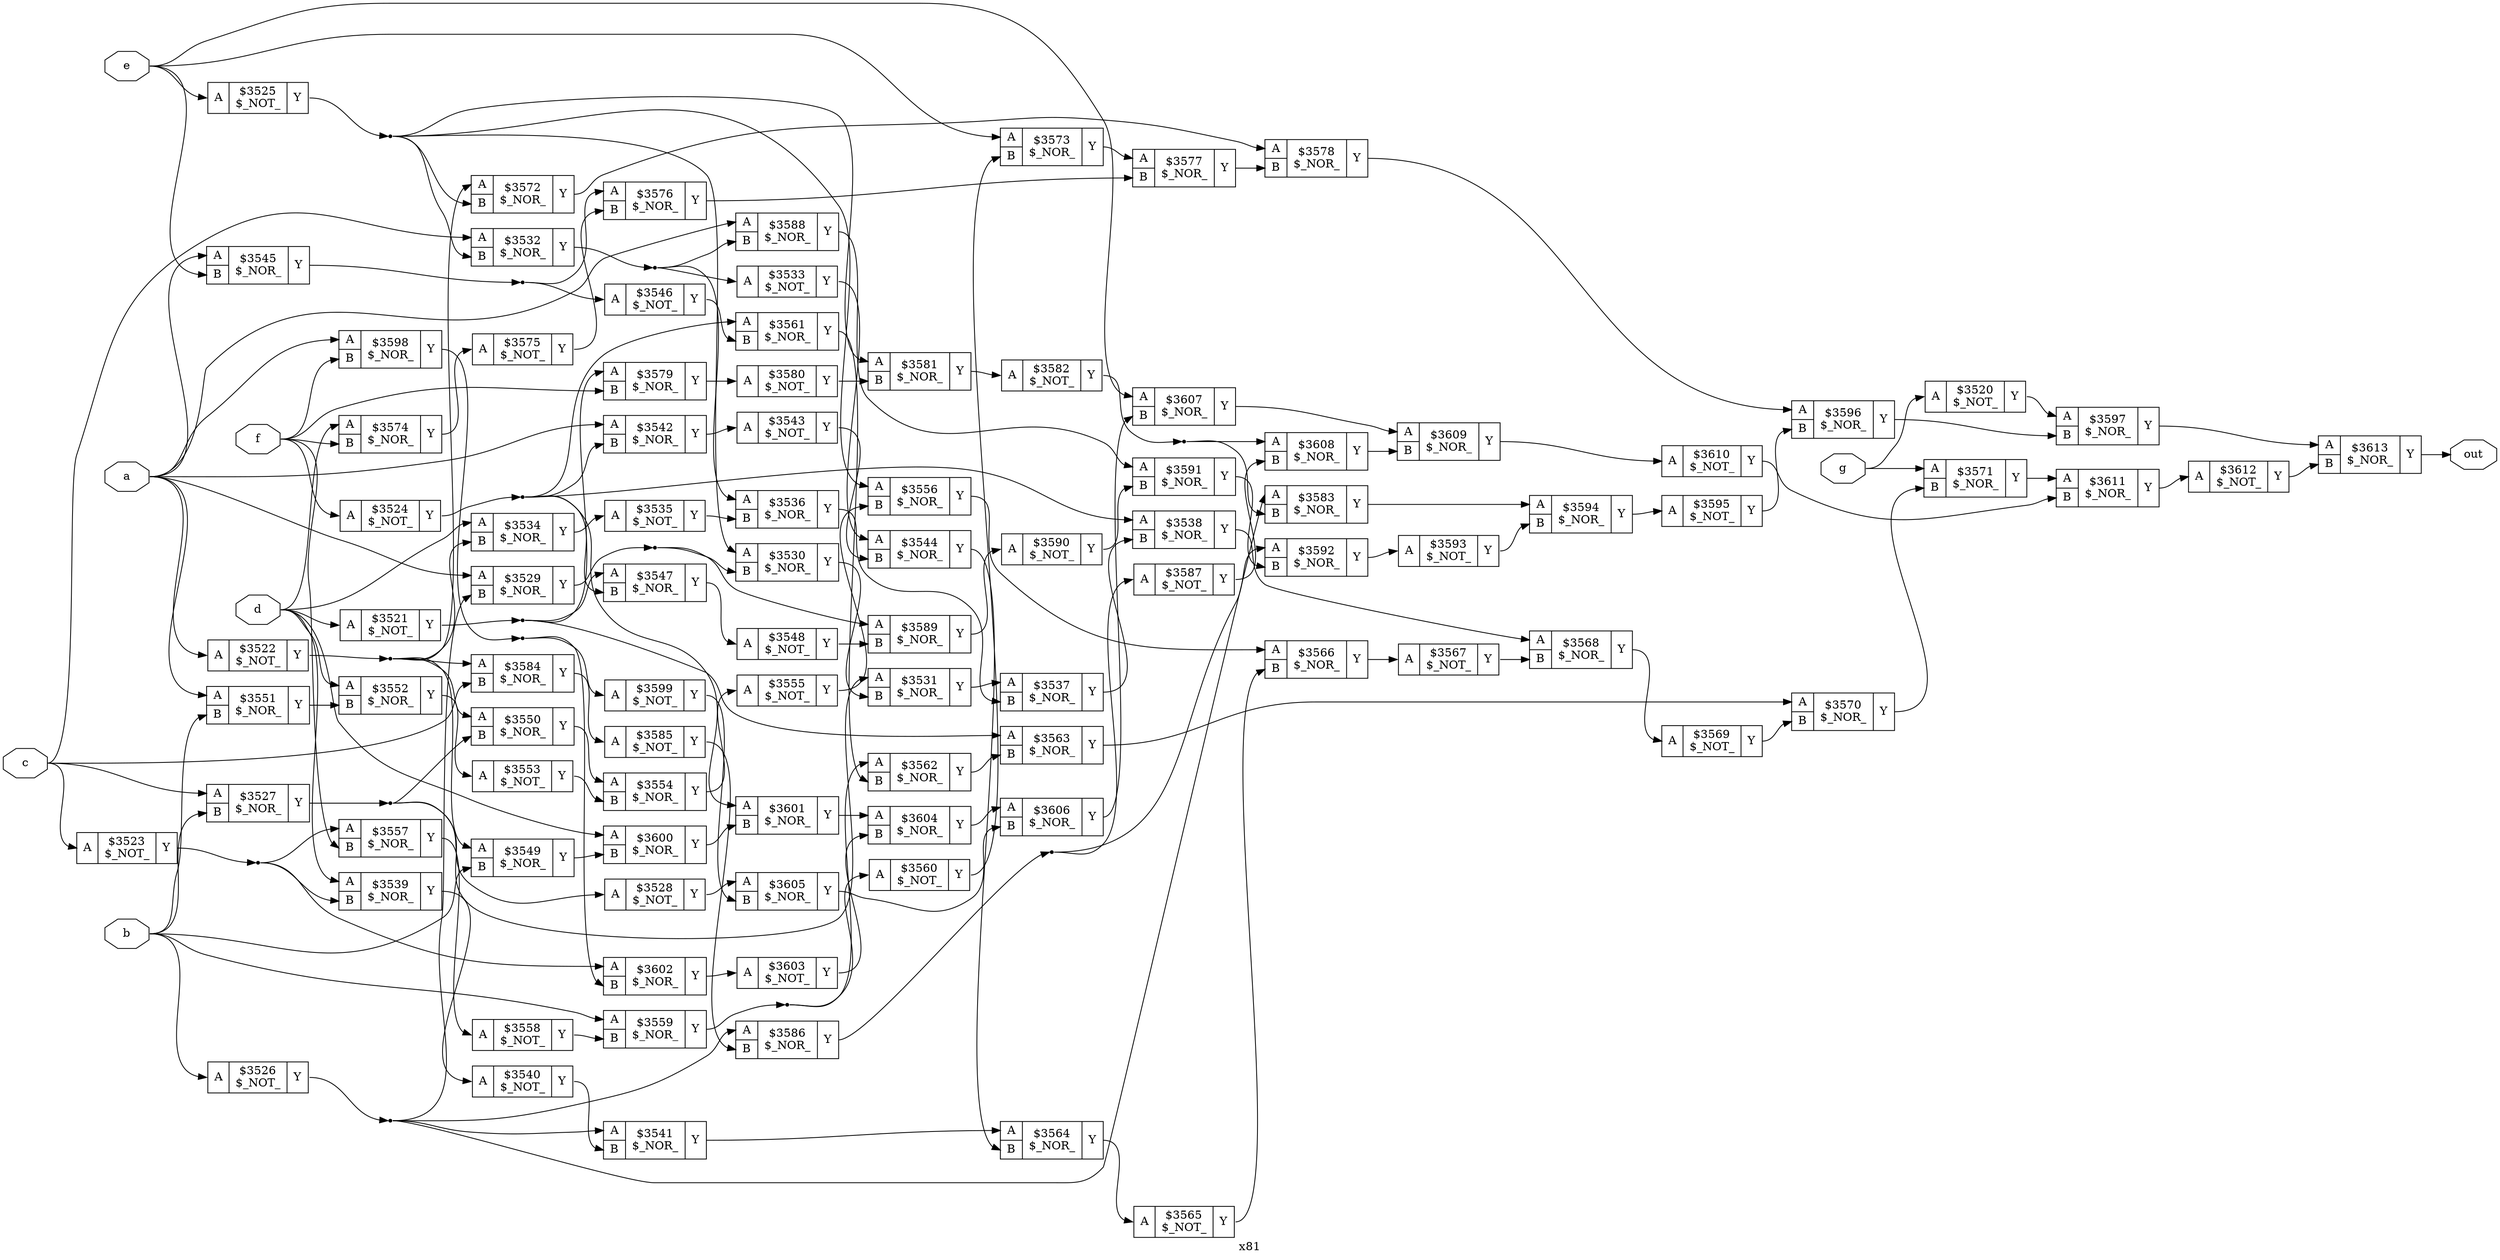 digraph "x81" {
label="x81";
rankdir="LR";
remincross=true;
n94 [ shape=octagon, label="a", color="black", fontcolor="black" ];
n95 [ shape=octagon, label="b", color="black", fontcolor="black" ];
n96 [ shape=octagon, label="c", color="black", fontcolor="black" ];
n97 [ shape=octagon, label="d", color="black", fontcolor="black" ];
n98 [ shape=octagon, label="e", color="black", fontcolor="black" ];
n99 [ shape=octagon, label="f", color="black", fontcolor="black" ];
n100 [ shape=octagon, label="g", color="black", fontcolor="black" ];
n101 [ shape=octagon, label="out", color="black", fontcolor="black" ];
c104 [ shape=record, label="{{<p102> A}|$3520\n$_NOT_|{<p103> Y}}" ];
c105 [ shape=record, label="{{<p102> A}|$3521\n$_NOT_|{<p103> Y}}" ];
c106 [ shape=record, label="{{<p102> A}|$3522\n$_NOT_|{<p103> Y}}" ];
c107 [ shape=record, label="{{<p102> A}|$3523\n$_NOT_|{<p103> Y}}" ];
c108 [ shape=record, label="{{<p102> A}|$3524\n$_NOT_|{<p103> Y}}" ];
c109 [ shape=record, label="{{<p102> A}|$3525\n$_NOT_|{<p103> Y}}" ];
c110 [ shape=record, label="{{<p102> A}|$3526\n$_NOT_|{<p103> Y}}" ];
c112 [ shape=record, label="{{<p102> A|<p111> B}|$3527\n$_NOR_|{<p103> Y}}" ];
c113 [ shape=record, label="{{<p102> A}|$3528\n$_NOT_|{<p103> Y}}" ];
c114 [ shape=record, label="{{<p102> A|<p111> B}|$3529\n$_NOR_|{<p103> Y}}" ];
c115 [ shape=record, label="{{<p102> A|<p111> B}|$3530\n$_NOR_|{<p103> Y}}" ];
c116 [ shape=record, label="{{<p102> A|<p111> B}|$3531\n$_NOR_|{<p103> Y}}" ];
c117 [ shape=record, label="{{<p102> A|<p111> B}|$3532\n$_NOR_|{<p103> Y}}" ];
c118 [ shape=record, label="{{<p102> A}|$3533\n$_NOT_|{<p103> Y}}" ];
c119 [ shape=record, label="{{<p102> A|<p111> B}|$3534\n$_NOR_|{<p103> Y}}" ];
c120 [ shape=record, label="{{<p102> A}|$3535\n$_NOT_|{<p103> Y}}" ];
c121 [ shape=record, label="{{<p102> A|<p111> B}|$3536\n$_NOR_|{<p103> Y}}" ];
c122 [ shape=record, label="{{<p102> A|<p111> B}|$3537\n$_NOR_|{<p103> Y}}" ];
c123 [ shape=record, label="{{<p102> A|<p111> B}|$3538\n$_NOR_|{<p103> Y}}" ];
c124 [ shape=record, label="{{<p102> A|<p111> B}|$3539\n$_NOR_|{<p103> Y}}" ];
c125 [ shape=record, label="{{<p102> A}|$3540\n$_NOT_|{<p103> Y}}" ];
c126 [ shape=record, label="{{<p102> A|<p111> B}|$3541\n$_NOR_|{<p103> Y}}" ];
c127 [ shape=record, label="{{<p102> A|<p111> B}|$3542\n$_NOR_|{<p103> Y}}" ];
c128 [ shape=record, label="{{<p102> A}|$3543\n$_NOT_|{<p103> Y}}" ];
c129 [ shape=record, label="{{<p102> A|<p111> B}|$3544\n$_NOR_|{<p103> Y}}" ];
c130 [ shape=record, label="{{<p102> A|<p111> B}|$3545\n$_NOR_|{<p103> Y}}" ];
c131 [ shape=record, label="{{<p102> A}|$3546\n$_NOT_|{<p103> Y}}" ];
c132 [ shape=record, label="{{<p102> A|<p111> B}|$3547\n$_NOR_|{<p103> Y}}" ];
c133 [ shape=record, label="{{<p102> A}|$3548\n$_NOT_|{<p103> Y}}" ];
c134 [ shape=record, label="{{<p102> A|<p111> B}|$3549\n$_NOR_|{<p103> Y}}" ];
c135 [ shape=record, label="{{<p102> A|<p111> B}|$3550\n$_NOR_|{<p103> Y}}" ];
c136 [ shape=record, label="{{<p102> A|<p111> B}|$3551\n$_NOR_|{<p103> Y}}" ];
c137 [ shape=record, label="{{<p102> A|<p111> B}|$3552\n$_NOR_|{<p103> Y}}" ];
c138 [ shape=record, label="{{<p102> A}|$3553\n$_NOT_|{<p103> Y}}" ];
c139 [ shape=record, label="{{<p102> A|<p111> B}|$3554\n$_NOR_|{<p103> Y}}" ];
c140 [ shape=record, label="{{<p102> A}|$3555\n$_NOT_|{<p103> Y}}" ];
c141 [ shape=record, label="{{<p102> A|<p111> B}|$3556\n$_NOR_|{<p103> Y}}" ];
c142 [ shape=record, label="{{<p102> A|<p111> B}|$3557\n$_NOR_|{<p103> Y}}" ];
c143 [ shape=record, label="{{<p102> A}|$3558\n$_NOT_|{<p103> Y}}" ];
c144 [ shape=record, label="{{<p102> A|<p111> B}|$3559\n$_NOR_|{<p103> Y}}" ];
c145 [ shape=record, label="{{<p102> A}|$3560\n$_NOT_|{<p103> Y}}" ];
c146 [ shape=record, label="{{<p102> A|<p111> B}|$3561\n$_NOR_|{<p103> Y}}" ];
c147 [ shape=record, label="{{<p102> A|<p111> B}|$3562\n$_NOR_|{<p103> Y}}" ];
c148 [ shape=record, label="{{<p102> A|<p111> B}|$3563\n$_NOR_|{<p103> Y}}" ];
c149 [ shape=record, label="{{<p102> A|<p111> B}|$3564\n$_NOR_|{<p103> Y}}" ];
c150 [ shape=record, label="{{<p102> A}|$3565\n$_NOT_|{<p103> Y}}" ];
c151 [ shape=record, label="{{<p102> A|<p111> B}|$3566\n$_NOR_|{<p103> Y}}" ];
c152 [ shape=record, label="{{<p102> A}|$3567\n$_NOT_|{<p103> Y}}" ];
c153 [ shape=record, label="{{<p102> A|<p111> B}|$3568\n$_NOR_|{<p103> Y}}" ];
c154 [ shape=record, label="{{<p102> A}|$3569\n$_NOT_|{<p103> Y}}" ];
c155 [ shape=record, label="{{<p102> A|<p111> B}|$3570\n$_NOR_|{<p103> Y}}" ];
c156 [ shape=record, label="{{<p102> A|<p111> B}|$3571\n$_NOR_|{<p103> Y}}" ];
c157 [ shape=record, label="{{<p102> A|<p111> B}|$3572\n$_NOR_|{<p103> Y}}" ];
c158 [ shape=record, label="{{<p102> A|<p111> B}|$3573\n$_NOR_|{<p103> Y}}" ];
c159 [ shape=record, label="{{<p102> A|<p111> B}|$3574\n$_NOR_|{<p103> Y}}" ];
c160 [ shape=record, label="{{<p102> A}|$3575\n$_NOT_|{<p103> Y}}" ];
c161 [ shape=record, label="{{<p102> A|<p111> B}|$3576\n$_NOR_|{<p103> Y}}" ];
c162 [ shape=record, label="{{<p102> A|<p111> B}|$3577\n$_NOR_|{<p103> Y}}" ];
c163 [ shape=record, label="{{<p102> A|<p111> B}|$3578\n$_NOR_|{<p103> Y}}" ];
c164 [ shape=record, label="{{<p102> A|<p111> B}|$3579\n$_NOR_|{<p103> Y}}" ];
c165 [ shape=record, label="{{<p102> A}|$3580\n$_NOT_|{<p103> Y}}" ];
c166 [ shape=record, label="{{<p102> A|<p111> B}|$3581\n$_NOR_|{<p103> Y}}" ];
c167 [ shape=record, label="{{<p102> A}|$3582\n$_NOT_|{<p103> Y}}" ];
c168 [ shape=record, label="{{<p102> A|<p111> B}|$3583\n$_NOR_|{<p103> Y}}" ];
c169 [ shape=record, label="{{<p102> A|<p111> B}|$3584\n$_NOR_|{<p103> Y}}" ];
c170 [ shape=record, label="{{<p102> A}|$3585\n$_NOT_|{<p103> Y}}" ];
c171 [ shape=record, label="{{<p102> A|<p111> B}|$3586\n$_NOR_|{<p103> Y}}" ];
c172 [ shape=record, label="{{<p102> A}|$3587\n$_NOT_|{<p103> Y}}" ];
c173 [ shape=record, label="{{<p102> A|<p111> B}|$3588\n$_NOR_|{<p103> Y}}" ];
c174 [ shape=record, label="{{<p102> A|<p111> B}|$3589\n$_NOR_|{<p103> Y}}" ];
c175 [ shape=record, label="{{<p102> A}|$3590\n$_NOT_|{<p103> Y}}" ];
c176 [ shape=record, label="{{<p102> A|<p111> B}|$3591\n$_NOR_|{<p103> Y}}" ];
c177 [ shape=record, label="{{<p102> A|<p111> B}|$3592\n$_NOR_|{<p103> Y}}" ];
c178 [ shape=record, label="{{<p102> A}|$3593\n$_NOT_|{<p103> Y}}" ];
c179 [ shape=record, label="{{<p102> A|<p111> B}|$3594\n$_NOR_|{<p103> Y}}" ];
c180 [ shape=record, label="{{<p102> A}|$3595\n$_NOT_|{<p103> Y}}" ];
c181 [ shape=record, label="{{<p102> A|<p111> B}|$3596\n$_NOR_|{<p103> Y}}" ];
c182 [ shape=record, label="{{<p102> A|<p111> B}|$3597\n$_NOR_|{<p103> Y}}" ];
c183 [ shape=record, label="{{<p102> A|<p111> B}|$3598\n$_NOR_|{<p103> Y}}" ];
c184 [ shape=record, label="{{<p102> A}|$3599\n$_NOT_|{<p103> Y}}" ];
c185 [ shape=record, label="{{<p102> A|<p111> B}|$3600\n$_NOR_|{<p103> Y}}" ];
c186 [ shape=record, label="{{<p102> A|<p111> B}|$3601\n$_NOR_|{<p103> Y}}" ];
c187 [ shape=record, label="{{<p102> A|<p111> B}|$3602\n$_NOR_|{<p103> Y}}" ];
c188 [ shape=record, label="{{<p102> A}|$3603\n$_NOT_|{<p103> Y}}" ];
c189 [ shape=record, label="{{<p102> A|<p111> B}|$3604\n$_NOR_|{<p103> Y}}" ];
c190 [ shape=record, label="{{<p102> A|<p111> B}|$3605\n$_NOR_|{<p103> Y}}" ];
c191 [ shape=record, label="{{<p102> A|<p111> B}|$3606\n$_NOR_|{<p103> Y}}" ];
c192 [ shape=record, label="{{<p102> A|<p111> B}|$3607\n$_NOR_|{<p103> Y}}" ];
c193 [ shape=record, label="{{<p102> A|<p111> B}|$3608\n$_NOR_|{<p103> Y}}" ];
c194 [ shape=record, label="{{<p102> A|<p111> B}|$3609\n$_NOR_|{<p103> Y}}" ];
c195 [ shape=record, label="{{<p102> A}|$3610\n$_NOT_|{<p103> Y}}" ];
c196 [ shape=record, label="{{<p102> A|<p111> B}|$3611\n$_NOR_|{<p103> Y}}" ];
c197 [ shape=record, label="{{<p102> A}|$3612\n$_NOT_|{<p103> Y}}" ];
c198 [ shape=record, label="{{<p102> A|<p111> B}|$3613\n$_NOR_|{<p103> Y}}" ];
c196:p103:e -> c197:p102:w [color="black", label=""];
c113:p103:e -> c190:p102:w [color="black", label=""];
n100:e -> c104:p102:w [color="black", label=""];
n100:e -> c156:p102:w [color="black", label=""];
c198:p103:e -> n101:w [color="black", label=""];
n11 [ shape=point ];
c114:p103:e -> n11:w [color="black", label=""];
n11:e -> c115:p111:w [color="black", label=""];
n11:e -> c174:p102:w [color="black", label=""];
c115:p103:e -> c116:p111:w [color="black", label=""];
c116:p103:e -> c122:p102:w [color="black", label=""];
n14 [ shape=point ];
c117:p103:e -> n14:w [color="black", label=""];
n14:e -> c118:p102:w [color="black", label=""];
n14:e -> c121:p102:w [color="black", label=""];
n14:e -> c173:p111:w [color="black", label=""];
c118:p103:e -> c129:p102:w [color="black", label=""];
c119:p103:e -> c120:p102:w [color="black", label=""];
c120:p103:e -> c121:p111:w [color="black", label=""];
c121:p103:e -> c122:p111:w [color="black", label=""];
c122:p103:e -> c123:p111:w [color="black", label=""];
c197:p103:e -> c198:p111:w [color="black", label=""];
c123:p103:e -> c153:p102:w [color="black", label=""];
c124:p103:e -> c125:p102:w [color="black", label=""];
c125:p103:e -> c126:p111:w [color="black", label=""];
c126:p103:e -> c149:p102:w [color="black", label=""];
c127:p103:e -> c128:p102:w [color="black", label=""];
c128:p103:e -> c129:p111:w [color="black", label=""];
c129:p103:e -> c149:p111:w [color="black", label=""];
n27 [ shape=point ];
c130:p103:e -> n27:w [color="black", label=""];
n27:e -> c131:p102:w [color="black", label=""];
n27:e -> c161:p102:w [color="black", label=""];
c131:p103:e -> c146:p111:w [color="black", label=""];
c132:p103:e -> c133:p102:w [color="black", label=""];
n3 [ shape=point ];
c105:p103:e -> n3:w [color="black", label=""];
n3:e -> c132:p102:w [color="black", label=""];
n3:e -> c148:p102:w [color="black", label=""];
n3:e -> c164:p102:w [color="black", label=""];
c133:p103:e -> c174:p111:w [color="black", label=""];
c134:p103:e -> c185:p111:w [color="black", label=""];
c135:p103:e -> c139:p102:w [color="black", label=""];
c136:p103:e -> c137:p111:w [color="black", label=""];
c137:p103:e -> c138:p102:w [color="black", label=""];
c138:p103:e -> c139:p111:w [color="black", label=""];
c139:p103:e -> c140:p102:w [color="black", label=""];
c140:p103:e -> c141:p111:w [color="black", label=""];
c141:p103:e -> c151:p102:w [color="black", label=""];
c142:p103:e -> c143:p102:w [color="black", label=""];
n4 [ shape=point ];
c106:p103:e -> n4:w [color="black", label=""];
n4:e -> c119:p111:w [color="black", label=""];
n4:e -> c134:p102:w [color="black", label=""];
n4:e -> c135:p102:w [color="black", label=""];
n4:e -> c157:p102:w [color="black", label=""];
n4:e -> c169:p102:w [color="black", label=""];
c143:p103:e -> c144:p111:w [color="black", label=""];
n41 [ shape=point ];
c144:p103:e -> n41:w [color="black", label=""];
n41:e -> c145:p102:w [color="black", label=""];
n41:e -> c147:p102:w [color="black", label=""];
c145:p103:e -> c158:p111:w [color="black", label=""];
c146:p103:e -> c147:p111:w [color="black", label=""];
c147:p103:e -> c148:p111:w [color="black", label=""];
c148:p103:e -> c155:p102:w [color="black", label=""];
c149:p103:e -> c150:p102:w [color="black", label=""];
c150:p103:e -> c151:p111:w [color="black", label=""];
c151:p103:e -> c152:p102:w [color="black", label=""];
c152:p103:e -> c153:p111:w [color="black", label=""];
n5 [ shape=point ];
c107:p103:e -> n5:w [color="black", label=""];
n5:e -> c124:p111:w [color="black", label=""];
n5:e -> c142:p102:w [color="black", label=""];
n5:e -> c187:p102:w [color="black", label=""];
c153:p103:e -> c154:p102:w [color="black", label=""];
c154:p103:e -> c155:p111:w [color="black", label=""];
c155:p103:e -> c156:p111:w [color="black", label=""];
c156:p103:e -> c196:p102:w [color="black", label=""];
c157:p103:e -> c163:p102:w [color="black", label=""];
c158:p103:e -> c162:p102:w [color="black", label=""];
c159:p103:e -> c160:p102:w [color="black", label=""];
c160:p103:e -> c161:p111:w [color="black", label=""];
c161:p103:e -> c162:p111:w [color="black", label=""];
c162:p103:e -> c163:p111:w [color="black", label=""];
n6 [ shape=point ];
c108:p103:e -> n6:w [color="black", label=""];
n6:e -> c123:p102:w [color="black", label=""];
n6:e -> c127:p111:w [color="black", label=""];
n6:e -> c132:p111:w [color="black", label=""];
n6:e -> c146:p102:w [color="black", label=""];
n6:e -> c186:p102:w [color="black", label=""];
c163:p103:e -> c181:p102:w [color="black", label=""];
c164:p103:e -> c165:p102:w [color="black", label=""];
c165:p103:e -> c166:p111:w [color="black", label=""];
c166:p103:e -> c167:p102:w [color="black", label=""];
n64 [ shape=point ];
c167:p103:e -> n64:w [color="black", label=""];
n64:e -> c168:p111:w [color="black", label=""];
n64:e -> c193:p102:w [color="black", label=""];
c168:p103:e -> c179:p102:w [color="black", label=""];
c169:p103:e -> c170:p102:w [color="black", label=""];
c170:p103:e -> c171:p111:w [color="black", label=""];
n68 [ shape=point ];
c171:p103:e -> n68:w [color="black", label=""];
n68:e -> c172:p102:w [color="black", label=""];
n68:e -> c177:p102:w [color="black", label=""];
c172:p103:e -> c193:p111:w [color="black", label=""];
n7 [ shape=point ];
c109:p103:e -> n7:w [color="black", label=""];
n7:e -> c115:p102:w [color="black", label=""];
n7:e -> c117:p111:w [color="black", label=""];
n7:e -> c141:p102:w [color="black", label=""];
n7:e -> c157:p111:w [color="black", label=""];
n7:e -> c166:p102:w [color="black", label=""];
c173:p103:e -> c176:p102:w [color="black", label=""];
c174:p103:e -> c175:p102:w [color="black", label=""];
c175:p103:e -> c176:p111:w [color="black", label=""];
c176:p103:e -> c177:p111:w [color="black", label=""];
c177:p103:e -> c178:p102:w [color="black", label=""];
c178:p103:e -> c179:p111:w [color="black", label=""];
c179:p103:e -> c180:p102:w [color="black", label=""];
c180:p103:e -> c181:p111:w [color="black", label=""];
c181:p103:e -> c182:p111:w [color="black", label=""];
c182:p103:e -> c198:p102:w [color="black", label=""];
n8 [ shape=point ];
c110:p103:e -> n8:w [color="black", label=""];
n8:e -> c114:p111:w [color="black", label=""];
n8:e -> c126:p102:w [color="black", label=""];
n8:e -> c168:p102:w [color="black", label=""];
n8:e -> c171:p102:w [color="black", label=""];
n80 [ shape=point ];
c183:p103:e -> n80:w [color="black", label=""];
n80:e -> c184:p102:w [color="black", label=""];
n80:e -> c187:p111:w [color="black", label=""];
c184:p103:e -> c190:p111:w [color="black", label=""];
c185:p103:e -> c186:p111:w [color="black", label=""];
c186:p103:e -> c189:p102:w [color="black", label=""];
c187:p103:e -> c188:p102:w [color="black", label=""];
c188:p103:e -> c189:p111:w [color="black", label=""];
c189:p103:e -> c191:p102:w [color="black", label=""];
c190:p103:e -> c191:p111:w [color="black", label=""];
c191:p103:e -> c192:p111:w [color="black", label=""];
c192:p103:e -> c194:p102:w [color="black", label=""];
n9 [ shape=point ];
c112:p103:e -> n9:w [color="black", label=""];
n9:e -> c113:p102:w [color="black", label=""];
n9:e -> c116:p102:w [color="black", label=""];
n9:e -> c135:p111:w [color="black", label=""];
c193:p103:e -> c194:p111:w [color="black", label=""];
c194:p103:e -> c195:p102:w [color="black", label=""];
c195:p103:e -> c196:p111:w [color="black", label=""];
c104:p103:e -> c182:p102:w [color="black", label=""];
n94:e -> c106:p102:w [color="black", label=""];
n94:e -> c114:p102:w [color="black", label=""];
n94:e -> c127:p102:w [color="black", label=""];
n94:e -> c130:p102:w [color="black", label=""];
n94:e -> c136:p102:w [color="black", label=""];
n94:e -> c173:p102:w [color="black", label=""];
n94:e -> c183:p102:w [color="black", label=""];
n95:e -> c110:p102:w [color="black", label=""];
n95:e -> c112:p111:w [color="black", label=""];
n95:e -> c134:p111:w [color="black", label=""];
n95:e -> c136:p111:w [color="black", label=""];
n95:e -> c144:p102:w [color="black", label=""];
n96:e -> c107:p102:w [color="black", label=""];
n96:e -> c112:p102:w [color="black", label=""];
n96:e -> c117:p102:w [color="black", label=""];
n96:e -> c169:p111:w [color="black", label=""];
n97:e -> c105:p102:w [color="black", label=""];
n97:e -> c119:p102:w [color="black", label=""];
n97:e -> c124:p102:w [color="black", label=""];
n97:e -> c137:p102:w [color="black", label=""];
n97:e -> c159:p102:w [color="black", label=""];
n97:e -> c185:p102:w [color="black", label=""];
n98:e -> c109:p102:w [color="black", label=""];
n98:e -> c130:p111:w [color="black", label=""];
n98:e -> c158:p102:w [color="black", label=""];
n98:e -> c192:p102:w [color="black", label=""];
n99:e -> c108:p102:w [color="black", label=""];
n99:e -> c142:p111:w [color="black", label=""];
n99:e -> c159:p111:w [color="black", label=""];
n99:e -> c164:p111:w [color="black", label=""];
n99:e -> c183:p111:w [color="black", label=""];
}
